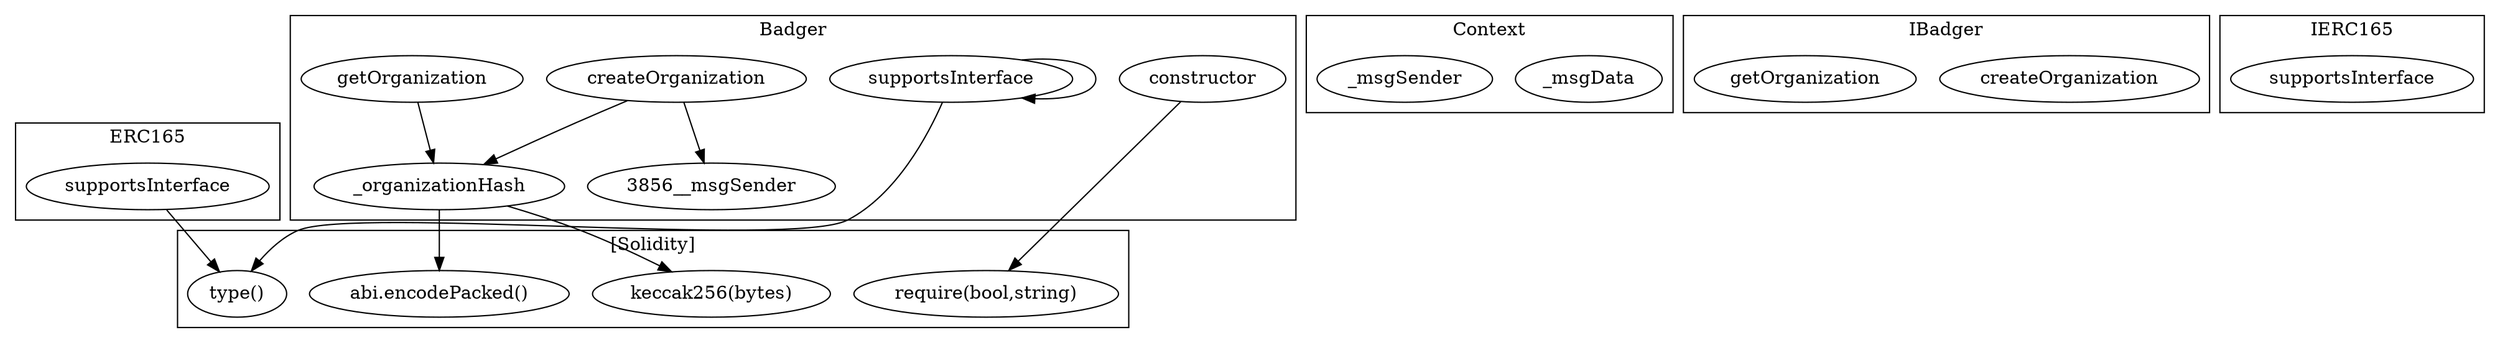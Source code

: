 strict digraph {
subgraph cluster_3081_ERC165 {
label = "ERC165"
"3081_supportsInterface" [label="supportsInterface"]
}subgraph cluster_2443_Context {
label = "Context"
"2443__msgData" [label="_msgData"]
"2443__msgSender" [label="_msgSender"]
}subgraph cluster_3856_Badger {
label = "Badger"
"3856_createOrganization" [label="createOrganization"]
"3856_supportsInterface" [label="supportsInterface"]
"3856_constructor" [label="constructor"]
"3856__organizationHash" [label="_organizationHash"]
"3856_getOrganization" [label="getOrganization"]
"3856_supportsInterface" -> "3856_supportsInterface"
"3856_getOrganization" -> "3856__organizationHash"
"3856_createOrganization" -> "3856__msgSender"
"3856_createOrganization" -> "3856__organizationHash"
}subgraph cluster_6452_IBadger {
label = "IBadger"
"6452_createOrganization" [label="createOrganization"]
"6452_getOrganization" [label="getOrganization"]
}subgraph cluster_3093_IERC165 {
label = "IERC165"
"3093_supportsInterface" [label="supportsInterface"]
}subgraph cluster_solidity {
label = "[Solidity]"
"abi.encodePacked()" 
"require(bool,string)" 
"type()" 
"keccak256(bytes)" 
"3856__organizationHash" -> "keccak256(bytes)"
"3081_supportsInterface" -> "type()"
"3856_supportsInterface" -> "type()"
"3856_constructor" -> "require(bool,string)"
"3856__organizationHash" -> "abi.encodePacked()"
}
}